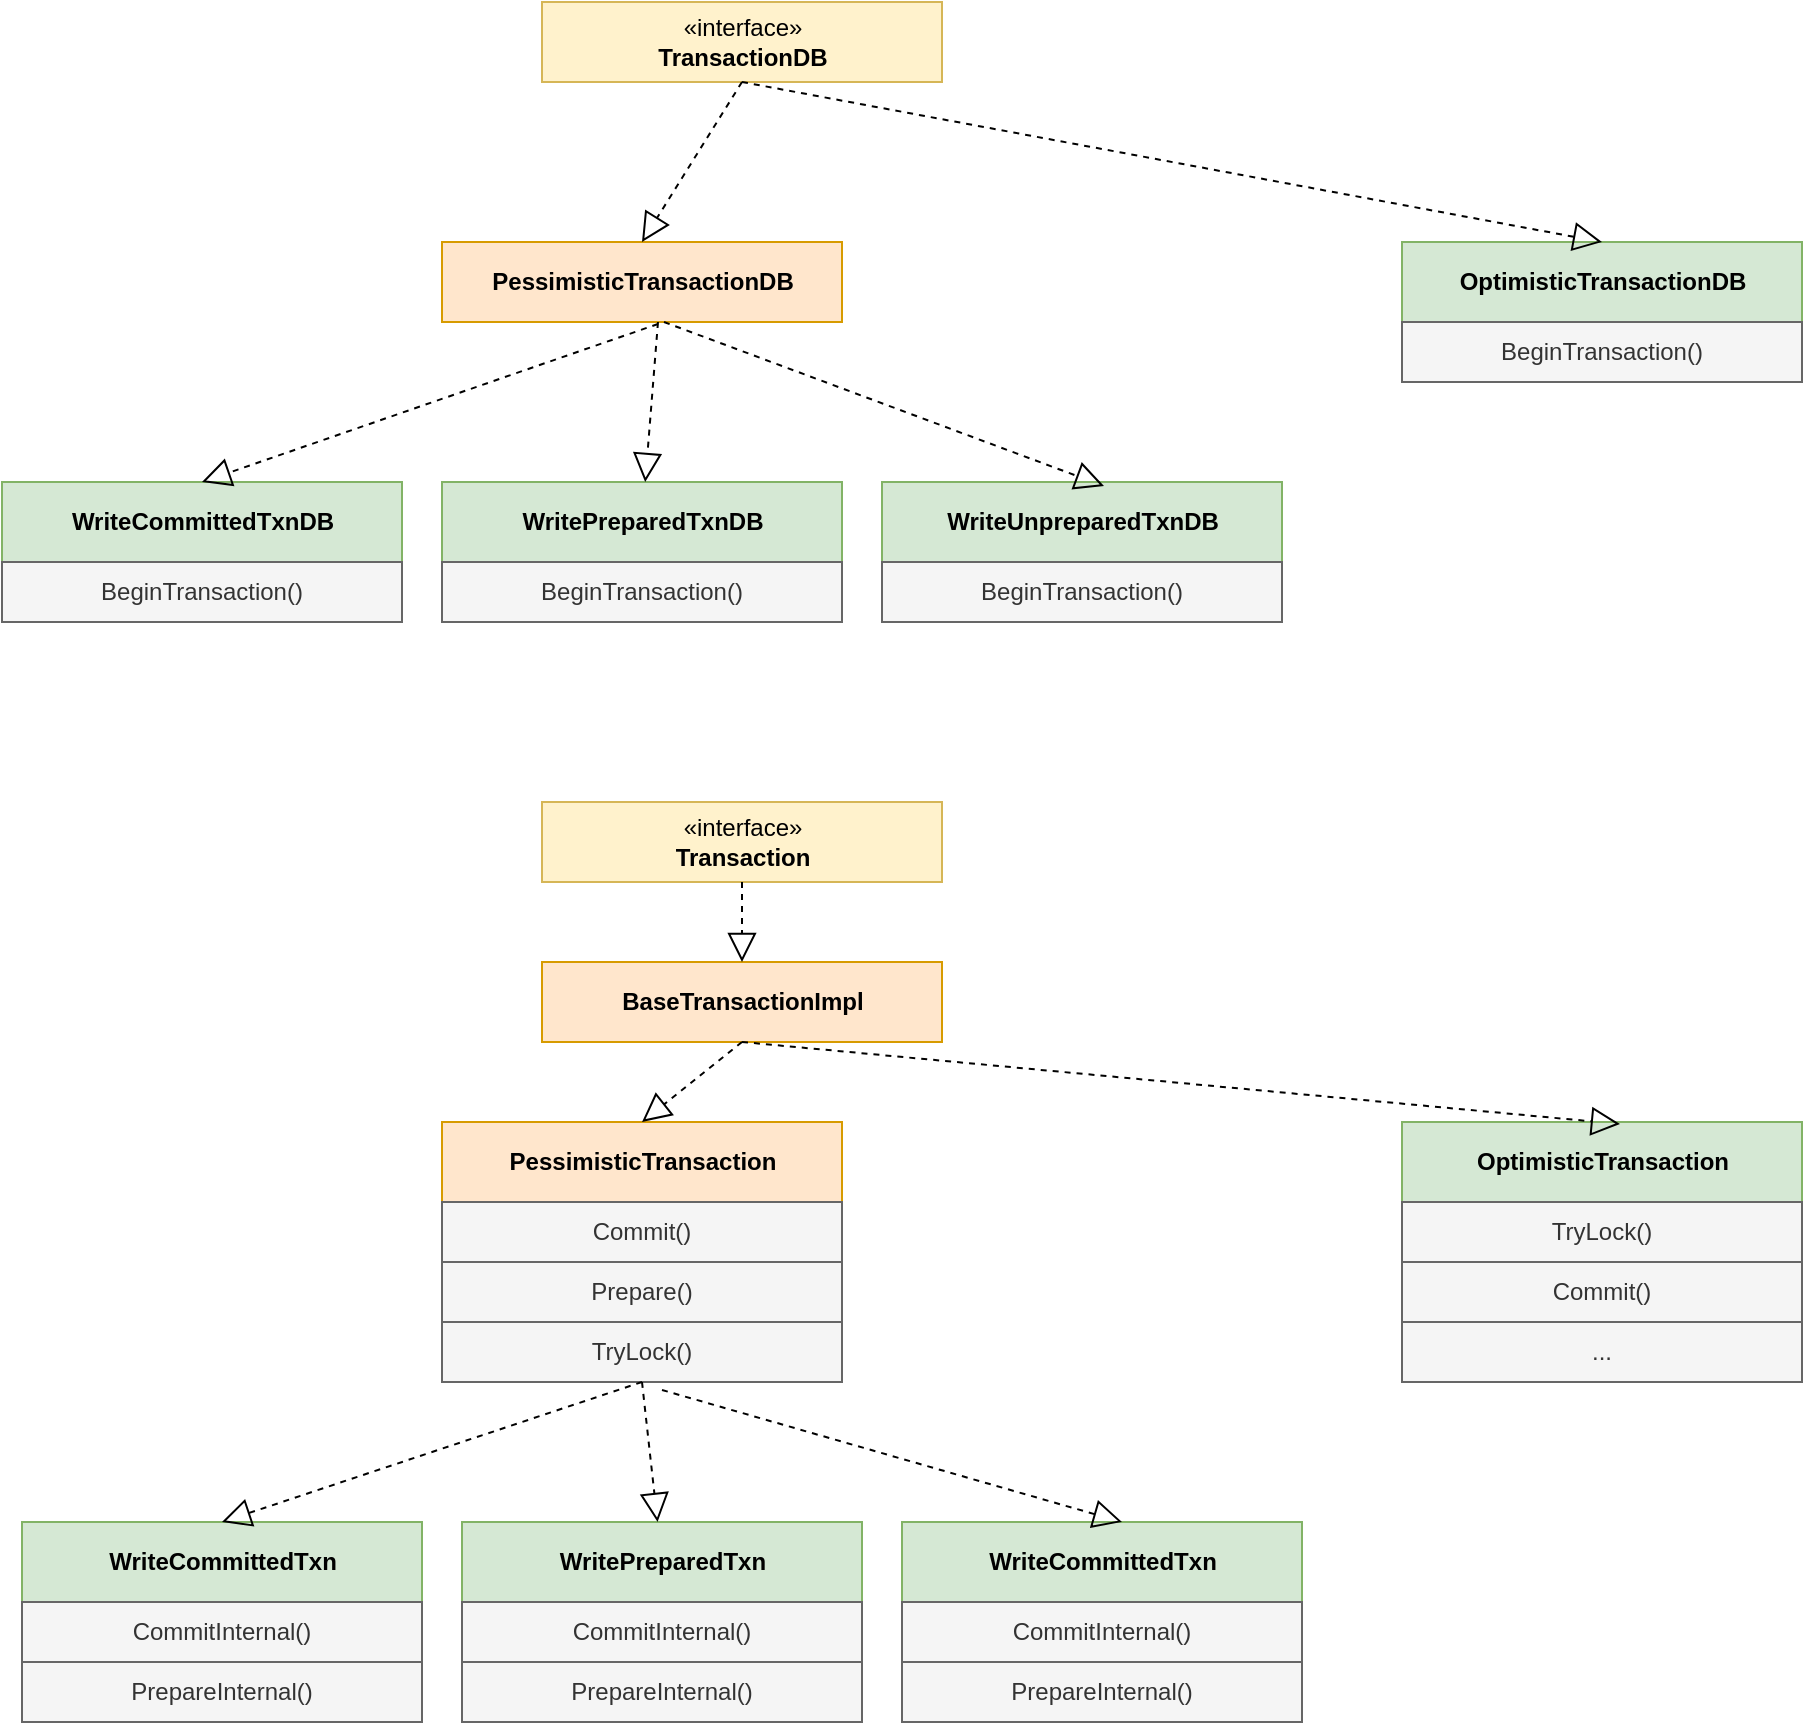 <mxfile version="14.9.3" type="github">
  <diagram id="8KGm0N4p7uLPsV3gt4K9" name="Page-1">
    <mxGraphModel dx="2272" dy="839" grid="1" gridSize="10" guides="1" tooltips="1" connect="1" arrows="1" fold="1" page="1" pageScale="1" pageWidth="850" pageHeight="1100" math="0" shadow="0">
      <root>
        <mxCell id="0" />
        <mxCell id="1" parent="0" />
        <mxCell id="wUhDLif7GBNQYp5O0AHX-3" value="«interface»&lt;br&gt;&lt;b&gt;TransactionDB&lt;/b&gt;" style="html=1;fillColor=#fff2cc;strokeColor=#d6b656;" parent="1" vertex="1">
          <mxGeometry x="-510" y="140" width="200" height="40" as="geometry" />
        </mxCell>
        <mxCell id="wUhDLif7GBNQYp5O0AHX-5" value="&lt;b&gt;PessimisticTransactionDB &lt;/b&gt;" style="html=1;fillColor=#ffe6cc;strokeColor=#d79b00;" parent="1" vertex="1">
          <mxGeometry x="-560" y="260" width="200" height="40" as="geometry" />
        </mxCell>
        <mxCell id="wUhDLif7GBNQYp5O0AHX-6" value="OptimisticTransactionDB " style="html=1;fillColor=#d5e8d4;strokeColor=#82b366;fontStyle=1" parent="1" vertex="1">
          <mxGeometry x="-80" y="260" width="200" height="40" as="geometry" />
        </mxCell>
        <mxCell id="wUhDLif7GBNQYp5O0AHX-8" value="BeginTransaction()" style="rounded=0;whiteSpace=wrap;html=1;fillColor=#f5f5f5;strokeColor=#666666;fontColor=#333333;" parent="1" vertex="1">
          <mxGeometry x="-80" y="300" width="200" height="30" as="geometry" />
        </mxCell>
        <mxCell id="wUhDLif7GBNQYp5O0AHX-11" value="PessimisticTransaction" style="html=1;fillColor=#ffe6cc;strokeColor=#d79b00;fontStyle=1" parent="1" vertex="1">
          <mxGeometry x="-560" y="700" width="200" height="40" as="geometry" />
        </mxCell>
        <mxCell id="wUhDLif7GBNQYp5O0AHX-13" value="OptimisticTransaction" style="html=1;fillColor=#d5e8d4;strokeColor=#82b366;fontStyle=1" parent="1" vertex="1">
          <mxGeometry x="-80" y="700" width="200" height="40" as="geometry" />
        </mxCell>
        <mxCell id="wUhDLif7GBNQYp5O0AHX-15" value="«interface»&lt;br&gt;&lt;b&gt;Transaction&lt;/b&gt;" style="html=1;fillColor=#fff2cc;strokeColor=#d6b656;" parent="1" vertex="1">
          <mxGeometry x="-510" y="540" width="200" height="40" as="geometry" />
        </mxCell>
        <mxCell id="wUhDLif7GBNQYp5O0AHX-30" value="&lt;b&gt;BaseTransactionImpl&lt;/b&gt;" style="html=1;fillColor=#ffe6cc;strokeColor=#d79b00;" parent="1" vertex="1">
          <mxGeometry x="-510" y="620" width="200" height="40" as="geometry" />
        </mxCell>
        <mxCell id="wUhDLif7GBNQYp5O0AHX-31" value="" style="endArrow=block;dashed=1;endFill=0;endSize=12;html=1;exitX=0.5;exitY=1;exitDx=0;exitDy=0;entryX=0.5;entryY=0;entryDx=0;entryDy=0;" parent="1" source="wUhDLif7GBNQYp5O0AHX-3" edge="1" target="wUhDLif7GBNQYp5O0AHX-5">
          <mxGeometry width="160" relative="1" as="geometry">
            <mxPoint x="-780" y="250" as="sourcePoint" />
            <mxPoint x="-500" y="240" as="targetPoint" />
          </mxGeometry>
        </mxCell>
        <mxCell id="wUhDLif7GBNQYp5O0AHX-33" value="" style="endArrow=block;dashed=1;endFill=0;endSize=12;html=1;exitX=0.5;exitY=1;exitDx=0;exitDy=0;entryX=0.5;entryY=0;entryDx=0;entryDy=0;" parent="1" source="wUhDLif7GBNQYp5O0AHX-3" target="wUhDLif7GBNQYp5O0AHX-6" edge="1">
          <mxGeometry width="160" relative="1" as="geometry">
            <mxPoint x="-620" y="280" as="sourcePoint" />
            <mxPoint x="-460" y="280" as="targetPoint" />
          </mxGeometry>
        </mxCell>
        <mxCell id="wUhDLif7GBNQYp5O0AHX-38" value="" style="endArrow=block;dashed=1;endFill=0;endSize=12;html=1;exitX=0.5;exitY=1;exitDx=0;exitDy=0;entryX=0.5;entryY=0;entryDx=0;entryDy=0;" parent="1" source="wUhDLif7GBNQYp5O0AHX-15" target="wUhDLif7GBNQYp5O0AHX-30" edge="1">
          <mxGeometry width="160" relative="1" as="geometry">
            <mxPoint x="-785" y="680" as="sourcePoint" />
            <mxPoint x="-645" y="740" as="targetPoint" />
          </mxGeometry>
        </mxCell>
        <mxCell id="wUhDLif7GBNQYp5O0AHX-40" value="" style="endArrow=block;dashed=1;endFill=0;endSize=12;html=1;exitX=0.5;exitY=1;exitDx=0;exitDy=0;entryX=0.5;entryY=0;entryDx=0;entryDy=0;" parent="1" source="wUhDLif7GBNQYp5O0AHX-30" target="wUhDLif7GBNQYp5O0AHX-11" edge="1">
          <mxGeometry width="160" relative="1" as="geometry">
            <mxPoint x="-795" y="780" as="sourcePoint" />
            <mxPoint x="-655" y="840" as="targetPoint" />
          </mxGeometry>
        </mxCell>
        <mxCell id="wUhDLif7GBNQYp5O0AHX-41" value="" style="endArrow=block;dashed=1;endFill=0;endSize=12;html=1;entryX=0.545;entryY=0.025;entryDx=0;entryDy=0;exitX=0.5;exitY=1;exitDx=0;exitDy=0;entryPerimeter=0;" parent="1" source="wUhDLif7GBNQYp5O0AHX-30" target="wUhDLif7GBNQYp5O0AHX-13" edge="1">
          <mxGeometry width="160" relative="1" as="geometry">
            <mxPoint x="-785" y="750" as="sourcePoint" />
            <mxPoint x="-665" y="840" as="targetPoint" />
          </mxGeometry>
        </mxCell>
        <mxCell id="Xe59qDCcCS6_xqgz3qhU-2" value="TryLock()" style="rounded=0;whiteSpace=wrap;html=1;fillColor=#f5f5f5;strokeColor=#666666;fontColor=#333333;" vertex="1" parent="1">
          <mxGeometry x="-80" y="740" width="200" height="30" as="geometry" />
        </mxCell>
        <mxCell id="Xe59qDCcCS6_xqgz3qhU-4" value="Commit()" style="rounded=0;whiteSpace=wrap;html=1;fillColor=#f5f5f5;strokeColor=#666666;fontColor=#333333;" vertex="1" parent="1">
          <mxGeometry x="-80" y="770" width="200" height="30" as="geometry" />
        </mxCell>
        <mxCell id="Xe59qDCcCS6_xqgz3qhU-6" value="..." style="rounded=0;whiteSpace=wrap;html=1;fillColor=#f5f5f5;strokeColor=#666666;fontColor=#333333;" vertex="1" parent="1">
          <mxGeometry x="-80" y="800" width="200" height="30" as="geometry" />
        </mxCell>
        <mxCell id="Xe59qDCcCS6_xqgz3qhU-7" value="WriteCommittedTxnDB" style="html=1;fillColor=#d5e8d4;strokeColor=#82b366;fontStyle=1" vertex="1" parent="1">
          <mxGeometry x="-780" y="380" width="200" height="40" as="geometry" />
        </mxCell>
        <mxCell id="Xe59qDCcCS6_xqgz3qhU-8" value="TryLock()" style="rounded=0;whiteSpace=wrap;html=1;fillColor=#f5f5f5;strokeColor=#666666;fontColor=#333333;" vertex="1" parent="1">
          <mxGeometry x="-560" y="800" width="200" height="30" as="geometry" />
        </mxCell>
        <mxCell id="Xe59qDCcCS6_xqgz3qhU-9" value="BeginTransaction()" style="rounded=0;whiteSpace=wrap;html=1;fillColor=#f5f5f5;strokeColor=#666666;fontColor=#333333;" vertex="1" parent="1">
          <mxGeometry x="-780" y="420" width="200" height="30" as="geometry" />
        </mxCell>
        <mxCell id="Xe59qDCcCS6_xqgz3qhU-11" value="WritePreparedTxn" style="html=1;fillColor=#d5e8d4;strokeColor=#82b366;fontStyle=1" vertex="1" parent="1">
          <mxGeometry x="-550" y="900" width="200" height="40" as="geometry" />
        </mxCell>
        <mxCell id="Xe59qDCcCS6_xqgz3qhU-13" value="CommitInternal()" style="rounded=0;whiteSpace=wrap;html=1;fillColor=#f5f5f5;strokeColor=#666666;fontColor=#333333;" vertex="1" parent="1">
          <mxGeometry x="-550" y="940" width="200" height="30" as="geometry" />
        </mxCell>
        <mxCell id="Xe59qDCcCS6_xqgz3qhU-15" value="WritePreparedTxnDB" style="html=1;fillColor=#d5e8d4;strokeColor=#82b366;fontStyle=1" vertex="1" parent="1">
          <mxGeometry x="-560" y="380" width="200" height="40" as="geometry" />
        </mxCell>
        <mxCell id="Xe59qDCcCS6_xqgz3qhU-16" value="BeginTransaction()" style="rounded=0;whiteSpace=wrap;html=1;fillColor=#f5f5f5;strokeColor=#666666;fontColor=#333333;" vertex="1" parent="1">
          <mxGeometry x="-560" y="420" width="200" height="30" as="geometry" />
        </mxCell>
        <mxCell id="Xe59qDCcCS6_xqgz3qhU-17" value="" style="endArrow=block;dashed=1;endFill=0;endSize=12;html=1;exitX=0.54;exitY=1.025;exitDx=0;exitDy=0;exitPerimeter=0;entryX=0.5;entryY=0;entryDx=0;entryDy=0;" edge="1" parent="1" source="wUhDLif7GBNQYp5O0AHX-5" target="Xe59qDCcCS6_xqgz3qhU-7">
          <mxGeometry width="160" relative="1" as="geometry">
            <mxPoint x="-500" y="280" as="sourcePoint" />
            <mxPoint x="-590" y="340" as="targetPoint" />
          </mxGeometry>
        </mxCell>
        <mxCell id="Xe59qDCcCS6_xqgz3qhU-18" value="WriteUnpreparedTxnDB" style="html=1;fillColor=#d5e8d4;strokeColor=#82b366;fontStyle=1" vertex="1" parent="1">
          <mxGeometry x="-340" y="380" width="200" height="40" as="geometry" />
        </mxCell>
        <mxCell id="Xe59qDCcCS6_xqgz3qhU-19" value="BeginTransaction()" style="rounded=0;whiteSpace=wrap;html=1;fillColor=#f5f5f5;strokeColor=#666666;fontColor=#333333;" vertex="1" parent="1">
          <mxGeometry x="-340" y="420" width="200" height="30" as="geometry" />
        </mxCell>
        <mxCell id="Xe59qDCcCS6_xqgz3qhU-20" value="" style="endArrow=block;dashed=1;endFill=0;endSize=12;html=1;" edge="1" parent="1" target="Xe59qDCcCS6_xqgz3qhU-15">
          <mxGeometry width="160" relative="1" as="geometry">
            <mxPoint x="-452" y="300" as="sourcePoint" />
            <mxPoint x="-670" y="390" as="targetPoint" />
          </mxGeometry>
        </mxCell>
        <mxCell id="Xe59qDCcCS6_xqgz3qhU-21" value="" style="endArrow=block;dashed=1;endFill=0;endSize=12;html=1;entryX=0.555;entryY=0.05;entryDx=0;entryDy=0;entryPerimeter=0;exitX=0.555;exitY=1;exitDx=0;exitDy=0;exitPerimeter=0;" edge="1" parent="1" source="wUhDLif7GBNQYp5O0AHX-5" target="Xe59qDCcCS6_xqgz3qhU-18">
          <mxGeometry width="160" relative="1" as="geometry">
            <mxPoint x="-490" y="290" as="sourcePoint" />
            <mxPoint x="-456.667" y="390" as="targetPoint" />
          </mxGeometry>
        </mxCell>
        <mxCell id="Xe59qDCcCS6_xqgz3qhU-25" value="" style="endArrow=block;dashed=1;endFill=0;endSize=12;html=1;exitX=0.5;exitY=1;exitDx=0;exitDy=0;" edge="1" parent="1" source="Xe59qDCcCS6_xqgz3qhU-8" target="Xe59qDCcCS6_xqgz3qhU-11">
          <mxGeometry width="160" relative="1" as="geometry">
            <mxPoint x="-442" y="310" as="sourcePoint" />
            <mxPoint x="-448.4" y="390" as="targetPoint" />
          </mxGeometry>
        </mxCell>
        <mxCell id="Xe59qDCcCS6_xqgz3qhU-26" value="WriteCommittedTxn" style="html=1;fillColor=#d5e8d4;strokeColor=#82b366;fontStyle=1" vertex="1" parent="1">
          <mxGeometry x="-770" y="900" width="200" height="40" as="geometry" />
        </mxCell>
        <mxCell id="Xe59qDCcCS6_xqgz3qhU-27" value="Commit()" style="rounded=0;whiteSpace=wrap;html=1;fillColor=#f5f5f5;strokeColor=#666666;fontColor=#333333;" vertex="1" parent="1">
          <mxGeometry x="-560" y="740" width="200" height="30" as="geometry" />
        </mxCell>
        <mxCell id="Xe59qDCcCS6_xqgz3qhU-28" value="" style="endArrow=block;dashed=1;endFill=0;endSize=12;html=1;exitX=0.5;exitY=1;exitDx=0;exitDy=0;entryX=0.5;entryY=0;entryDx=0;entryDy=0;" edge="1" parent="1" source="Xe59qDCcCS6_xqgz3qhU-8" target="Xe59qDCcCS6_xqgz3qhU-26">
          <mxGeometry width="160" relative="1" as="geometry">
            <mxPoint x="-450" y="780" as="sourcePoint" />
            <mxPoint x="-450" y="850" as="targetPoint" />
          </mxGeometry>
        </mxCell>
        <mxCell id="Xe59qDCcCS6_xqgz3qhU-29" value="WriteCommittedTxn" style="html=1;fillColor=#d5e8d4;strokeColor=#82b366;fontStyle=1" vertex="1" parent="1">
          <mxGeometry x="-330" y="900" width="200" height="40" as="geometry" />
        </mxCell>
        <mxCell id="Xe59qDCcCS6_xqgz3qhU-30" value="CommitInternal()" style="rounded=0;whiteSpace=wrap;html=1;fillColor=#f5f5f5;strokeColor=#666666;fontColor=#333333;" vertex="1" parent="1">
          <mxGeometry x="-330" y="940" width="200" height="30" as="geometry" />
        </mxCell>
        <mxCell id="Xe59qDCcCS6_xqgz3qhU-31" value="" style="endArrow=block;dashed=1;endFill=0;endSize=12;html=1;entryX=0.55;entryY=0;entryDx=0;entryDy=0;entryPerimeter=0;exitX=0.55;exitY=1.133;exitDx=0;exitDy=0;exitPerimeter=0;" edge="1" parent="1" source="Xe59qDCcCS6_xqgz3qhU-8" target="Xe59qDCcCS6_xqgz3qhU-29">
          <mxGeometry width="160" relative="1" as="geometry">
            <mxPoint x="-460" y="770" as="sourcePoint" />
            <mxPoint x="-450" y="850" as="targetPoint" />
          </mxGeometry>
        </mxCell>
        <mxCell id="Xe59qDCcCS6_xqgz3qhU-33" value="CommitInternal()" style="rounded=0;whiteSpace=wrap;html=1;fillColor=#f5f5f5;strokeColor=#666666;fontColor=#333333;" vertex="1" parent="1">
          <mxGeometry x="-770" y="940" width="200" height="30" as="geometry" />
        </mxCell>
        <mxCell id="Xe59qDCcCS6_xqgz3qhU-34" value="Prepare()" style="rounded=0;whiteSpace=wrap;html=1;fillColor=#f5f5f5;strokeColor=#666666;fontColor=#333333;" vertex="1" parent="1">
          <mxGeometry x="-560" y="770" width="200" height="30" as="geometry" />
        </mxCell>
        <mxCell id="Xe59qDCcCS6_xqgz3qhU-35" value="PrepareInternal()" style="rounded=0;whiteSpace=wrap;html=1;fillColor=#f5f5f5;strokeColor=#666666;fontColor=#333333;" vertex="1" parent="1">
          <mxGeometry x="-770" y="970" width="200" height="30" as="geometry" />
        </mxCell>
        <mxCell id="Xe59qDCcCS6_xqgz3qhU-36" value="PrepareInternal()" style="rounded=0;whiteSpace=wrap;html=1;fillColor=#f5f5f5;strokeColor=#666666;fontColor=#333333;" vertex="1" parent="1">
          <mxGeometry x="-550" y="970" width="200" height="30" as="geometry" />
        </mxCell>
        <mxCell id="Xe59qDCcCS6_xqgz3qhU-37" value="PrepareInternal()" style="rounded=0;whiteSpace=wrap;html=1;fillColor=#f5f5f5;strokeColor=#666666;fontColor=#333333;" vertex="1" parent="1">
          <mxGeometry x="-330" y="970" width="200" height="30" as="geometry" />
        </mxCell>
      </root>
    </mxGraphModel>
  </diagram>
</mxfile>
